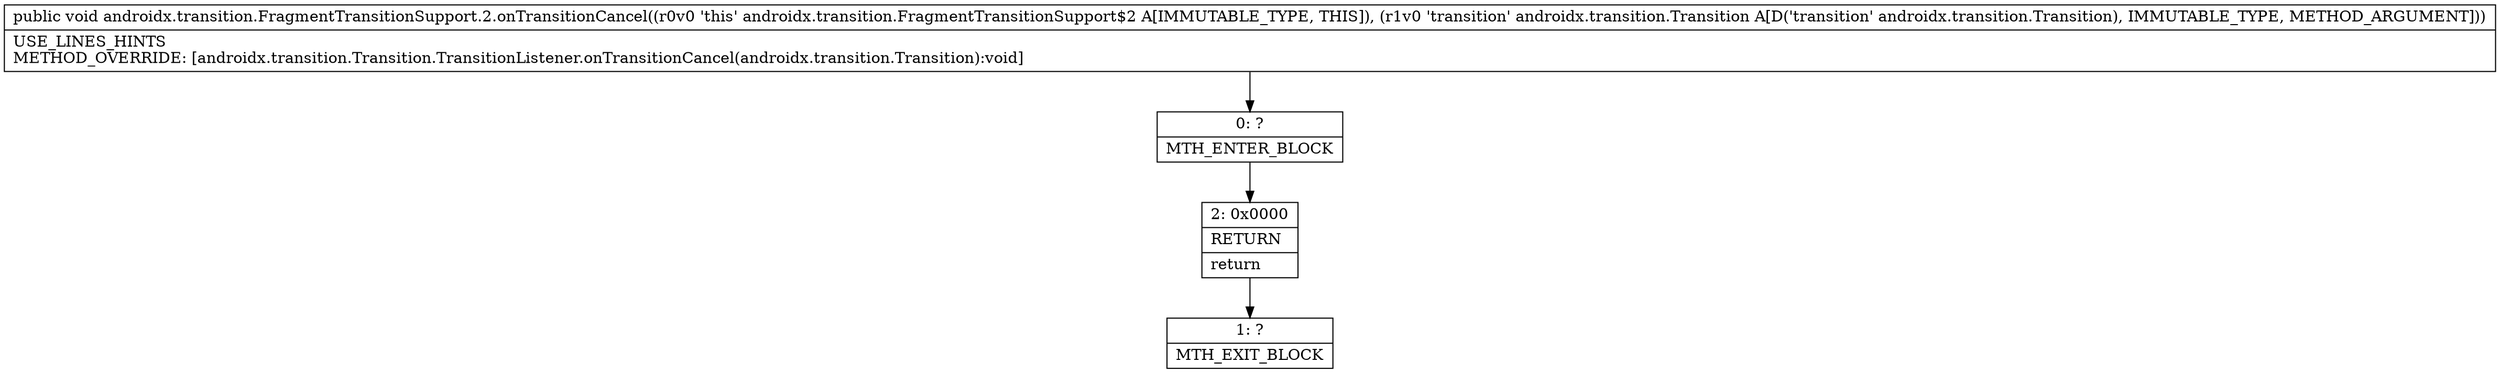 digraph "CFG forandroidx.transition.FragmentTransitionSupport.2.onTransitionCancel(Landroidx\/transition\/Transition;)V" {
Node_0 [shape=record,label="{0\:\ ?|MTH_ENTER_BLOCK\l}"];
Node_2 [shape=record,label="{2\:\ 0x0000|RETURN\l|return\l}"];
Node_1 [shape=record,label="{1\:\ ?|MTH_EXIT_BLOCK\l}"];
MethodNode[shape=record,label="{public void androidx.transition.FragmentTransitionSupport.2.onTransitionCancel((r0v0 'this' androidx.transition.FragmentTransitionSupport$2 A[IMMUTABLE_TYPE, THIS]), (r1v0 'transition' androidx.transition.Transition A[D('transition' androidx.transition.Transition), IMMUTABLE_TYPE, METHOD_ARGUMENT]))  | USE_LINES_HINTS\lMETHOD_OVERRIDE: [androidx.transition.Transition.TransitionListener.onTransitionCancel(androidx.transition.Transition):void]\l}"];
MethodNode -> Node_0;Node_0 -> Node_2;
Node_2 -> Node_1;
}


